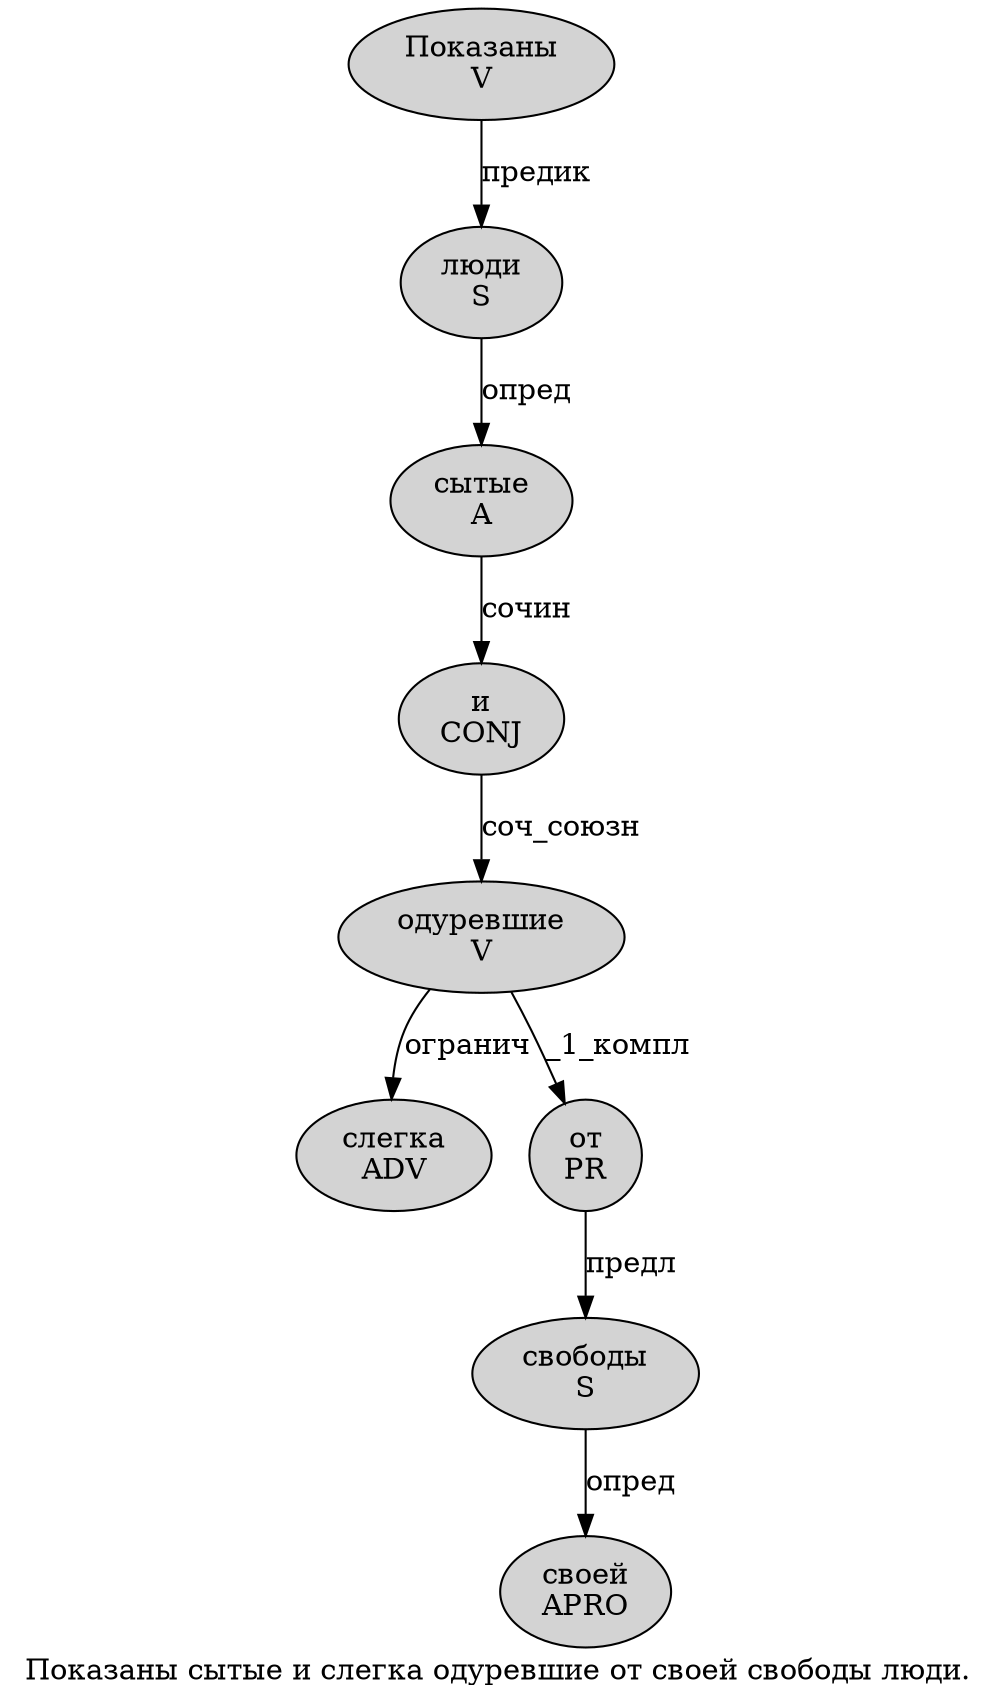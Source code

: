 digraph SENTENCE_4038 {
	graph [label="Показаны сытые и слегка одуревшие от своей свободы люди."]
	node [style=filled]
		0 [label="Показаны
V" color="" fillcolor=lightgray penwidth=1 shape=ellipse]
		1 [label="сытые
A" color="" fillcolor=lightgray penwidth=1 shape=ellipse]
		2 [label="и
CONJ" color="" fillcolor=lightgray penwidth=1 shape=ellipse]
		3 [label="слегка
ADV" color="" fillcolor=lightgray penwidth=1 shape=ellipse]
		4 [label="одуревшие
V" color="" fillcolor=lightgray penwidth=1 shape=ellipse]
		5 [label="от
PR" color="" fillcolor=lightgray penwidth=1 shape=ellipse]
		6 [label="своей
APRO" color="" fillcolor=lightgray penwidth=1 shape=ellipse]
		7 [label="свободы
S" color="" fillcolor=lightgray penwidth=1 shape=ellipse]
		8 [label="люди
S" color="" fillcolor=lightgray penwidth=1 shape=ellipse]
			7 -> 6 [label="опред"]
			1 -> 2 [label="сочин"]
			4 -> 3 [label="огранич"]
			4 -> 5 [label="_1_компл"]
			2 -> 4 [label="соч_союзн"]
			5 -> 7 [label="предл"]
			8 -> 1 [label="опред"]
			0 -> 8 [label="предик"]
}